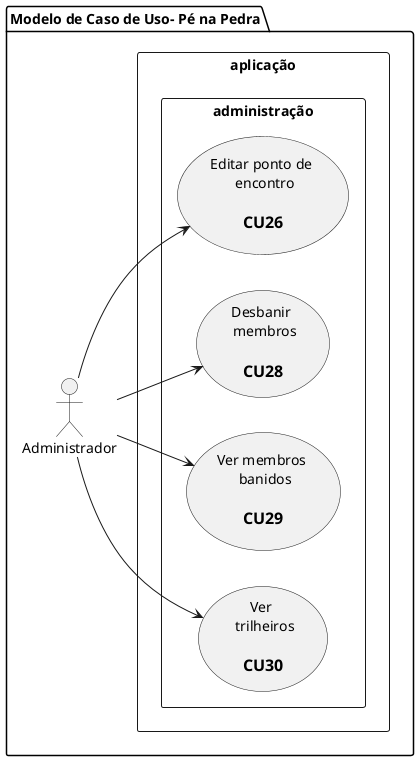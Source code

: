 @startuml pe_na_pedra_usecase_5
  left to right direction

  package "Modelo de Caso de Uso- Pé na Pedra" {
    
    :Administrador: as adm
    
    rectangle aplicação {
      rectangle administração {
        usecase uc26 as "Editar ponto de \n encontro\n 
          == CU26"
        usecase uc28 as "Desbanir \n membros\n 
          == CU28"
        usecase uc29 as "Ver membros \n banidos\n 
          == CU29"
        usecase uc30 as "Ver \n trilheiros\n 
          == CU30"
      }
    }
  }

  adm --> uc26
  adm --> uc28
  adm --> uc29
  adm --> uc30
@enduml
